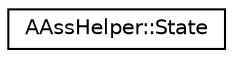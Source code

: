 digraph "Graphical Class Hierarchy"
{
 // LATEX_PDF_SIZE
  edge [fontname="Helvetica",fontsize="10",labelfontname="Helvetica",labelfontsize="10"];
  node [fontname="Helvetica",fontsize="10",shape=record];
  rankdir="LR";
  Node0 [label="AAssHelper::State",height=0.2,width=0.4,color="black", fillcolor="white", style="filled",URL="$structAAssHelper_1_1State.html",tooltip=" "];
}

